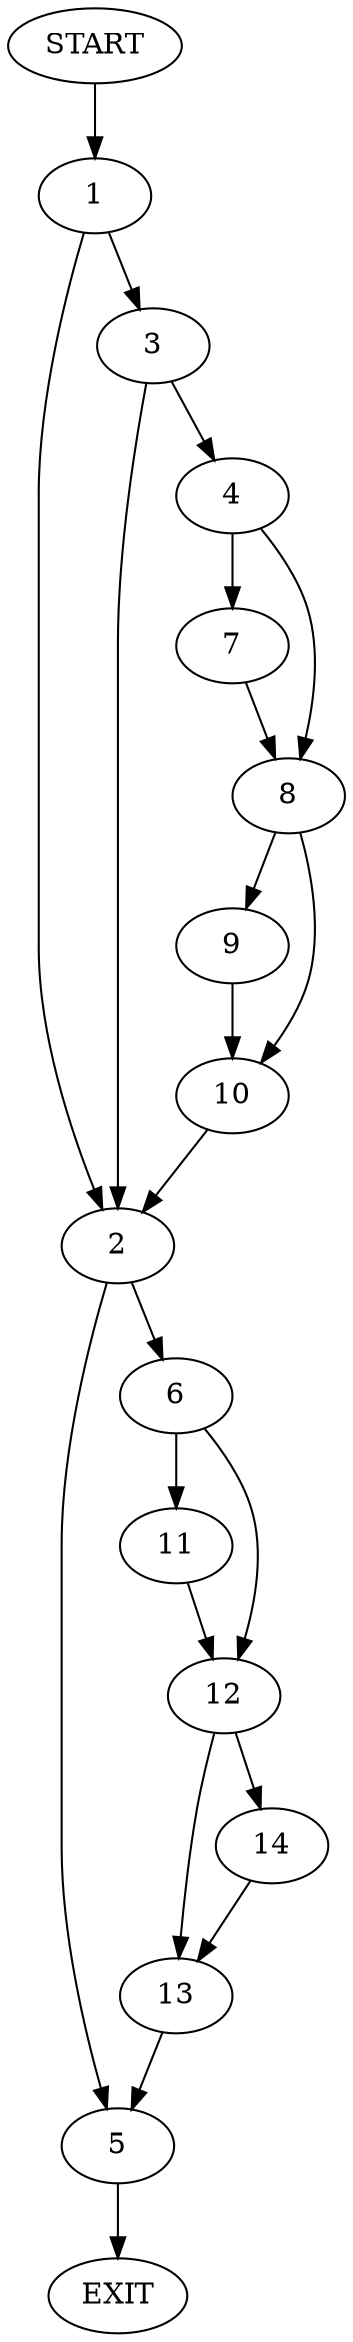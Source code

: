 digraph {
0 [label="START"]
15 [label="EXIT"]
0 -> 1
1 -> 2
1 -> 3
3 -> 2
3 -> 4
2 -> 5
2 -> 6
4 -> 7
4 -> 8
8 -> 9
8 -> 10
7 -> 8
10 -> 2
9 -> 10
6 -> 11
6 -> 12
5 -> 15
11 -> 12
12 -> 13
12 -> 14
13 -> 5
14 -> 13
}

